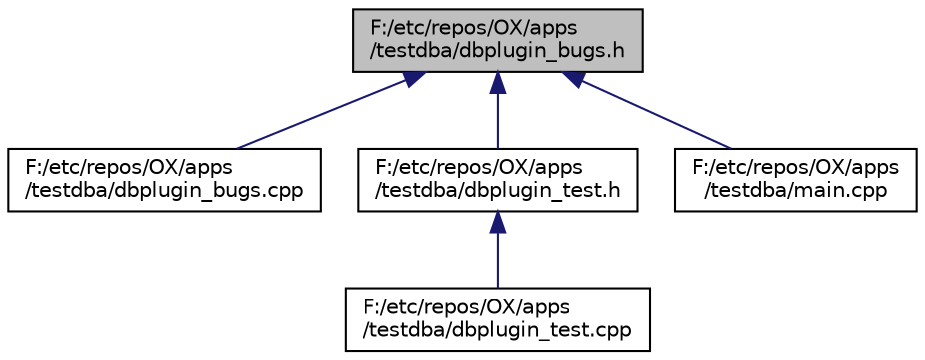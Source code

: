 digraph "F:/etc/repos/OX/apps/testdba/dbplugin_bugs.h"
{
  edge [fontname="Helvetica",fontsize="10",labelfontname="Helvetica",labelfontsize="10"];
  node [fontname="Helvetica",fontsize="10",shape=record];
  Node1 [label="F:/etc/repos/OX/apps\l/testdba/dbplugin_bugs.h",height=0.2,width=0.4,color="black", fillcolor="grey75", style="filled" fontcolor="black"];
  Node1 -> Node2 [dir="back",color="midnightblue",fontsize="10",style="solid",fontname="Helvetica"];
  Node2 [label="F:/etc/repos/OX/apps\l/testdba/dbplugin_bugs.cpp",height=0.2,width=0.4,color="black", fillcolor="white", style="filled",URL="$dbplugin__bugs_8cpp.html"];
  Node1 -> Node3 [dir="back",color="midnightblue",fontsize="10",style="solid",fontname="Helvetica"];
  Node3 [label="F:/etc/repos/OX/apps\l/testdba/dbplugin_test.h",height=0.2,width=0.4,color="black", fillcolor="white", style="filled",URL="$dbplugin__test_8h.html"];
  Node3 -> Node4 [dir="back",color="midnightblue",fontsize="10",style="solid",fontname="Helvetica"];
  Node4 [label="F:/etc/repos/OX/apps\l/testdba/dbplugin_test.cpp",height=0.2,width=0.4,color="black", fillcolor="white", style="filled",URL="$dbplugin__test_8cpp.html"];
  Node1 -> Node5 [dir="back",color="midnightblue",fontsize="10",style="solid",fontname="Helvetica"];
  Node5 [label="F:/etc/repos/OX/apps\l/testdba/main.cpp",height=0.2,width=0.4,color="black", fillcolor="white", style="filled",URL="$testdba_2main_8cpp.html"];
}
